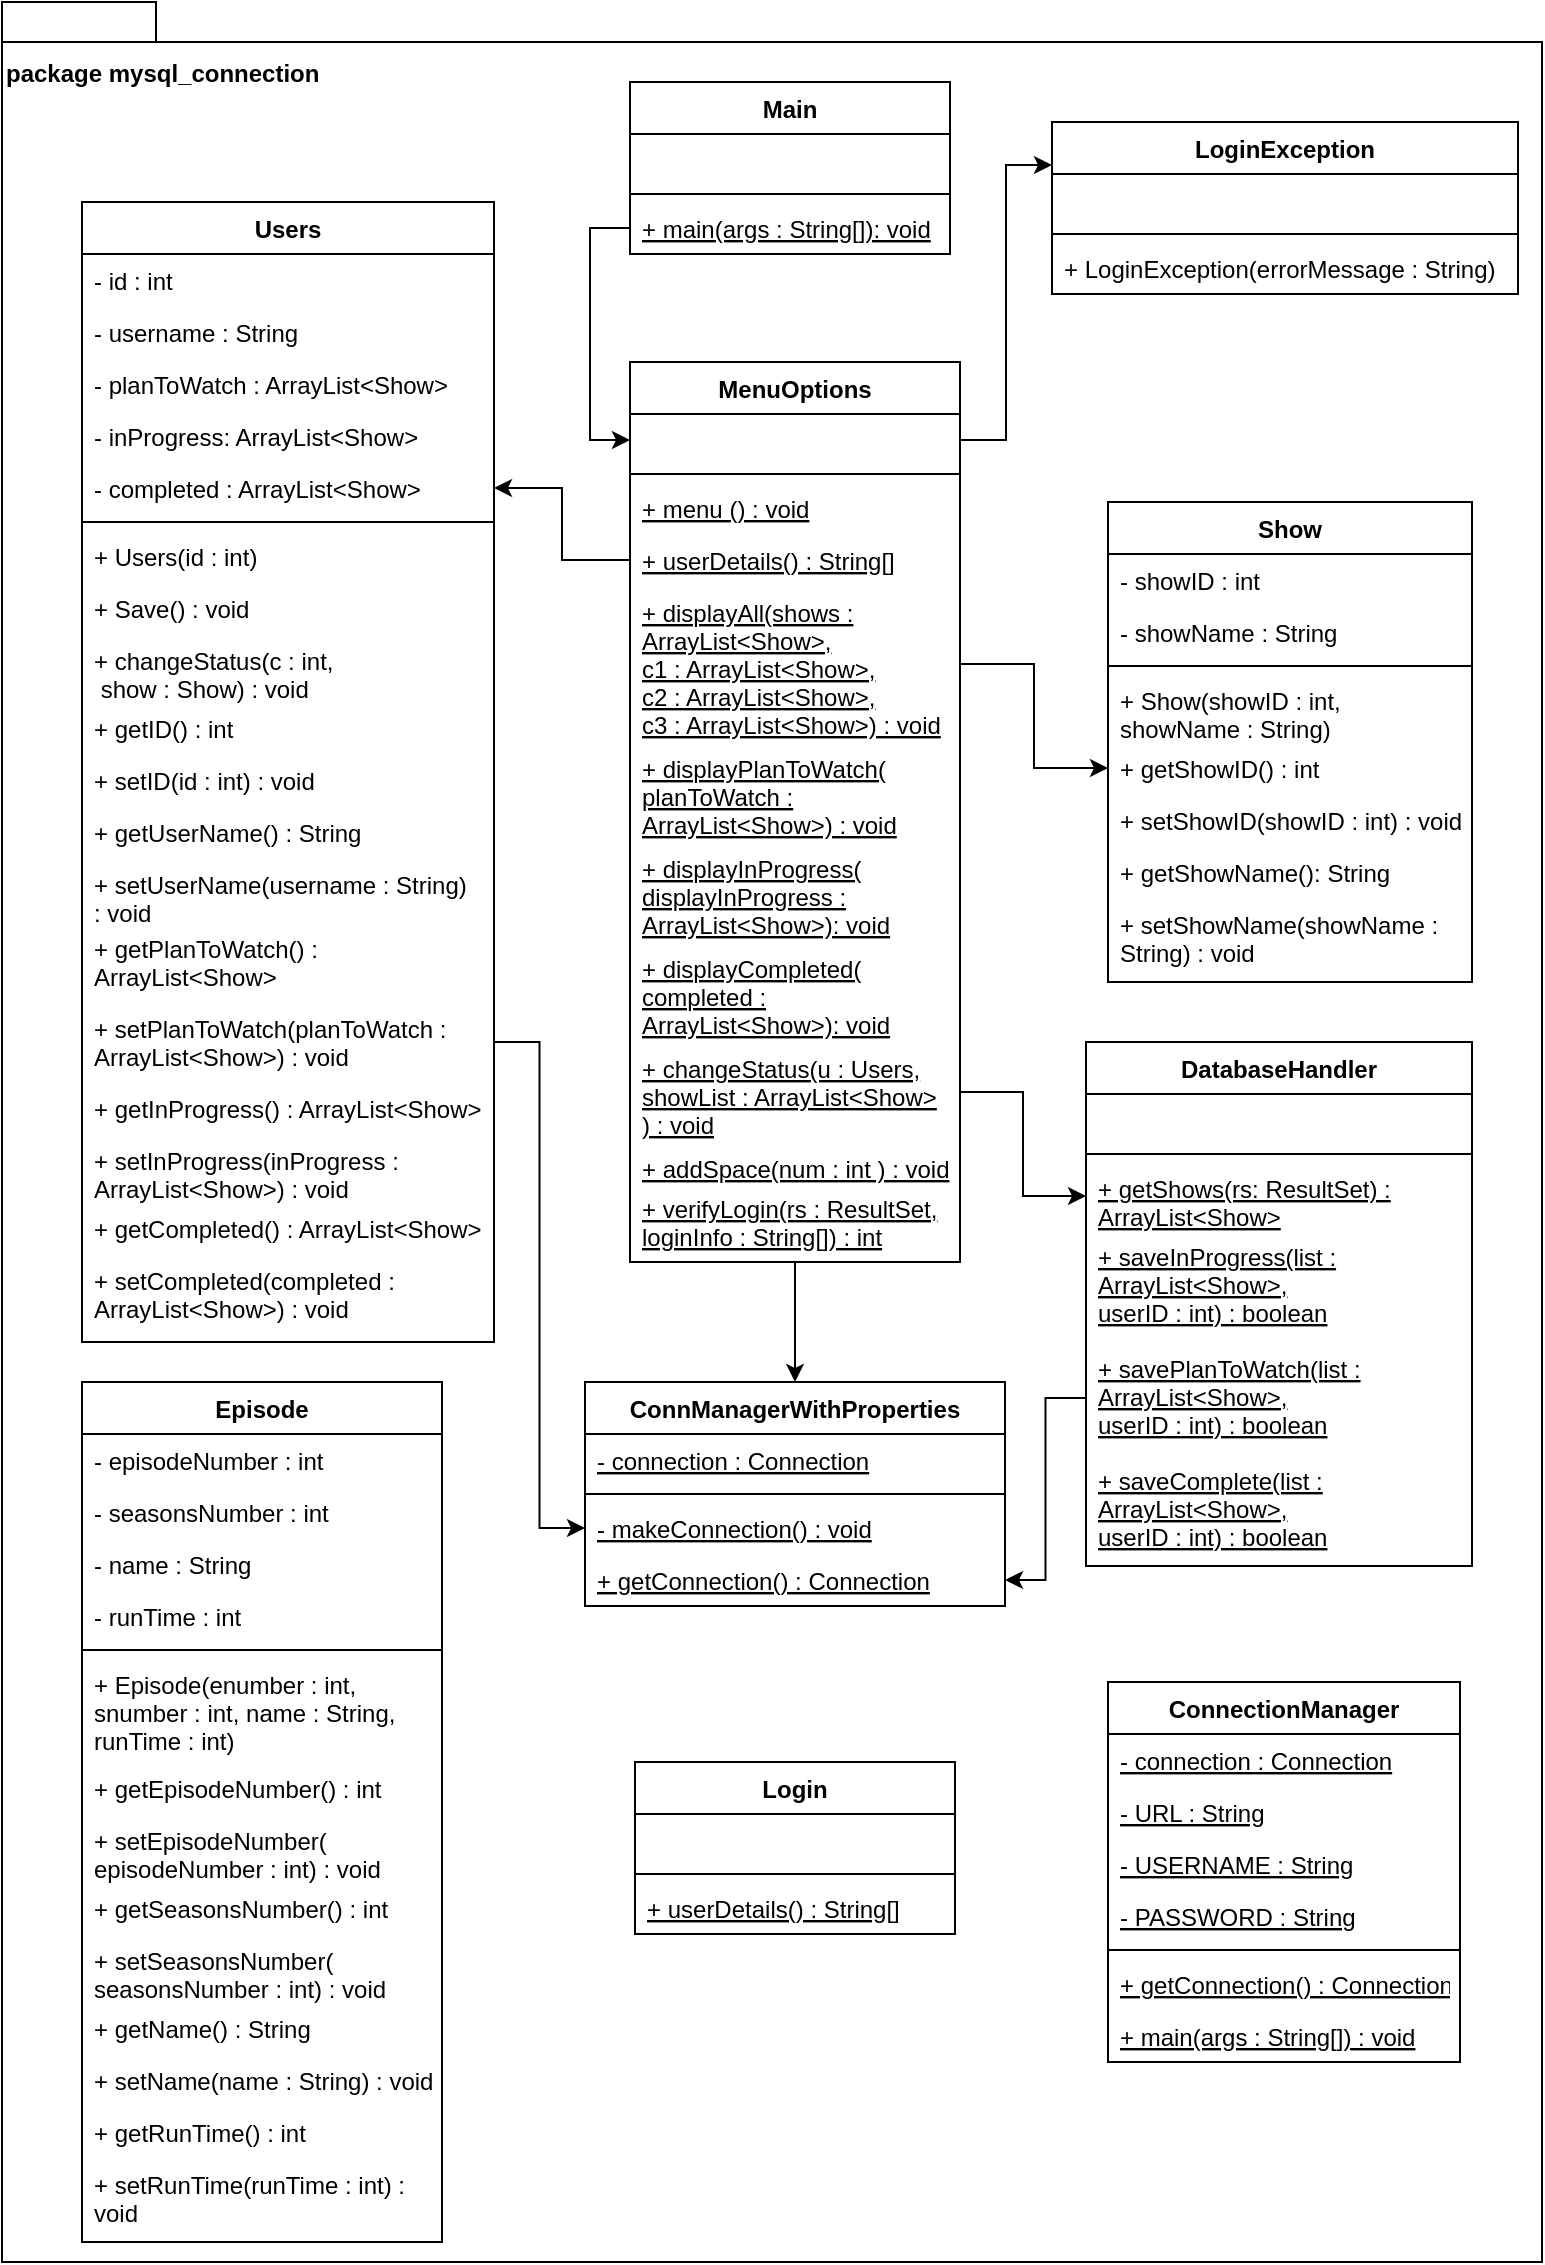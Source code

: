 <mxfile version="20.4.0" type="device"><diagram id="C5RBs43oDa-KdzZeNtuy" name="Page-1"><mxGraphModel dx="1422" dy="794" grid="1" gridSize="10" guides="1" tooltips="1" connect="1" arrows="1" fold="1" page="1" pageScale="1" pageWidth="827" pageHeight="1169" math="0" shadow="0"><root><mxCell id="WIyWlLk6GJQsqaUBKTNV-0"/><mxCell id="WIyWlLk6GJQsqaUBKTNV-1" parent="WIyWlLk6GJQsqaUBKTNV-0"/><mxCell id="7eXBuPdlgCIl68mizWrl-67" value="&lt;p style=&quot;line-height: 1.2;&quot;&gt;package mysql_connection&lt;/p&gt;" style="shape=folder;fontStyle=1;spacingTop=10;tabWidth=40;tabHeight=20;tabPosition=left;html=1;align=left;verticalAlign=top;" vertex="1" parent="WIyWlLk6GJQsqaUBKTNV-1"><mxGeometry x="20" width="770" height="1130" as="geometry"/></mxCell><mxCell id="7eXBuPdlgCIl68mizWrl-11" value="Main" style="swimlane;fontStyle=1;align=center;verticalAlign=top;childLayout=stackLayout;horizontal=1;startSize=26;horizontalStack=0;resizeParent=1;resizeParentMax=0;resizeLast=0;collapsible=1;marginBottom=0;" vertex="1" parent="WIyWlLk6GJQsqaUBKTNV-1"><mxGeometry x="334" y="40" width="160" height="86" as="geometry"/></mxCell><mxCell id="7eXBuPdlgCIl68mizWrl-12" value=" " style="text;strokeColor=none;fillColor=none;align=left;verticalAlign=top;spacingLeft=4;spacingRight=4;overflow=hidden;rotatable=0;points=[[0,0.5],[1,0.5]];portConstraint=eastwest;" vertex="1" parent="7eXBuPdlgCIl68mizWrl-11"><mxGeometry y="26" width="160" height="26" as="geometry"/></mxCell><mxCell id="7eXBuPdlgCIl68mizWrl-13" value="" style="line;strokeWidth=1;fillColor=none;align=left;verticalAlign=middle;spacingTop=-1;spacingLeft=3;spacingRight=3;rotatable=0;labelPosition=right;points=[];portConstraint=eastwest;strokeColor=inherit;" vertex="1" parent="7eXBuPdlgCIl68mizWrl-11"><mxGeometry y="52" width="160" height="8" as="geometry"/></mxCell><mxCell id="7eXBuPdlgCIl68mizWrl-14" value="+ main(args : String[]): void" style="text;strokeColor=none;fillColor=none;align=left;verticalAlign=top;spacingLeft=4;spacingRight=4;overflow=hidden;rotatable=0;points=[[0,0.5],[1,0.5]];portConstraint=eastwest;fontStyle=4" vertex="1" parent="7eXBuPdlgCIl68mizWrl-11"><mxGeometry y="60" width="160" height="26" as="geometry"/></mxCell><mxCell id="7eXBuPdlgCIl68mizWrl-128" value="" style="edgeStyle=orthogonalEdgeStyle;rounded=0;orthogonalLoop=1;jettySize=auto;html=1;entryX=0.5;entryY=0;entryDx=0;entryDy=0;" edge="1" parent="WIyWlLk6GJQsqaUBKTNV-1" source="7eXBuPdlgCIl68mizWrl-15" target="7eXBuPdlgCIl68mizWrl-27"><mxGeometry relative="1" as="geometry"/></mxCell><mxCell id="7eXBuPdlgCIl68mizWrl-15" value="MenuOptions" style="swimlane;fontStyle=1;align=center;verticalAlign=top;childLayout=stackLayout;horizontal=1;startSize=26;horizontalStack=0;resizeParent=1;resizeParentMax=0;resizeLast=0;collapsible=1;marginBottom=0;" vertex="1" parent="WIyWlLk6GJQsqaUBKTNV-1"><mxGeometry x="334" y="180" width="165" height="450" as="geometry"/></mxCell><mxCell id="7eXBuPdlgCIl68mizWrl-16" value=" " style="text;strokeColor=none;fillColor=none;align=left;verticalAlign=top;spacingLeft=4;spacingRight=4;overflow=hidden;rotatable=0;points=[[0,0.5],[1,0.5]];portConstraint=eastwest;" vertex="1" parent="7eXBuPdlgCIl68mizWrl-15"><mxGeometry y="26" width="165" height="26" as="geometry"/></mxCell><mxCell id="7eXBuPdlgCIl68mizWrl-17" value="" style="line;strokeWidth=1;fillColor=none;align=left;verticalAlign=middle;spacingTop=-1;spacingLeft=3;spacingRight=3;rotatable=0;labelPosition=right;points=[];portConstraint=eastwest;strokeColor=inherit;" vertex="1" parent="7eXBuPdlgCIl68mizWrl-15"><mxGeometry y="52" width="165" height="8" as="geometry"/></mxCell><mxCell id="7eXBuPdlgCIl68mizWrl-18" value="+ menu () : void" style="text;strokeColor=none;fillColor=none;align=left;verticalAlign=top;spacingLeft=4;spacingRight=4;overflow=hidden;rotatable=0;points=[[0,0.5],[1,0.5]];portConstraint=eastwest;fontStyle=4" vertex="1" parent="7eXBuPdlgCIl68mizWrl-15"><mxGeometry y="60" width="165" height="26" as="geometry"/></mxCell><mxCell id="7eXBuPdlgCIl68mizWrl-53" value="+ userDetails() : String[]" style="text;strokeColor=none;fillColor=none;align=left;verticalAlign=top;spacingLeft=4;spacingRight=4;overflow=hidden;rotatable=0;points=[[0,0.5],[1,0.5]];portConstraint=eastwest;fontStyle=4" vertex="1" parent="7eXBuPdlgCIl68mizWrl-15"><mxGeometry y="86" width="165" height="26" as="geometry"/></mxCell><mxCell id="7eXBuPdlgCIl68mizWrl-52" value="+ displayAll(shows : &#10;ArrayList&lt;Show&gt;,&#10;c1 : ArrayList&lt;Show&gt;,&#10;c2 : ArrayList&lt;Show&gt;,&#10;c3 : ArrayList&lt;Show&gt;) : void" style="text;strokeColor=none;fillColor=none;align=left;verticalAlign=top;spacingLeft=4;spacingRight=4;overflow=hidden;rotatable=0;points=[[0,0.5],[1,0.5]];portConstraint=eastwest;fontStyle=4" vertex="1" parent="7eXBuPdlgCIl68mizWrl-15"><mxGeometry y="112" width="165" height="78" as="geometry"/></mxCell><mxCell id="7eXBuPdlgCIl68mizWrl-58" value="+ displayPlanToWatch(&#10;planToWatch : &#10;ArrayList&lt;Show&gt;) : void" style="text;strokeColor=none;fillColor=none;align=left;verticalAlign=top;spacingLeft=4;spacingRight=4;overflow=hidden;rotatable=0;points=[[0,0.5],[1,0.5]];portConstraint=eastwest;fontStyle=4" vertex="1" parent="7eXBuPdlgCIl68mizWrl-15"><mxGeometry y="190" width="165" height="50" as="geometry"/></mxCell><mxCell id="7eXBuPdlgCIl68mizWrl-59" value="+ displayInProgress(&#10;displayInProgress :&#10;ArrayList&lt;Show&gt;): void" style="text;strokeColor=none;fillColor=none;align=left;verticalAlign=top;spacingLeft=4;spacingRight=4;overflow=hidden;rotatable=0;points=[[0,0.5],[1,0.5]];portConstraint=eastwest;fontStyle=4" vertex="1" parent="7eXBuPdlgCIl68mizWrl-15"><mxGeometry y="240" width="165" height="50" as="geometry"/></mxCell><mxCell id="7eXBuPdlgCIl68mizWrl-54" value="+ displayCompleted(&#10;completed : &#10;ArrayList&lt;Show&gt;): void" style="text;strokeColor=none;fillColor=none;align=left;verticalAlign=top;spacingLeft=4;spacingRight=4;overflow=hidden;rotatable=0;points=[[0,0.5],[1,0.5]];portConstraint=eastwest;fontStyle=4" vertex="1" parent="7eXBuPdlgCIl68mizWrl-15"><mxGeometry y="290" width="165" height="50" as="geometry"/></mxCell><mxCell id="7eXBuPdlgCIl68mizWrl-55" value="+ changeStatus(u : Users,&#10;showList : ArrayList&lt;Show&gt;&#10;) : void" style="text;strokeColor=none;fillColor=none;align=left;verticalAlign=top;spacingLeft=4;spacingRight=4;overflow=hidden;rotatable=0;points=[[0,0.5],[1,0.5]];portConstraint=eastwest;fontStyle=4" vertex="1" parent="7eXBuPdlgCIl68mizWrl-15"><mxGeometry y="340" width="165" height="50" as="geometry"/></mxCell><mxCell id="7eXBuPdlgCIl68mizWrl-56" value="+ addSpace(num : int ) : void" style="text;strokeColor=none;fillColor=none;align=left;verticalAlign=top;spacingLeft=4;spacingRight=4;overflow=hidden;rotatable=0;points=[[0,0.5],[1,0.5]];portConstraint=eastwest;fontStyle=4" vertex="1" parent="7eXBuPdlgCIl68mizWrl-15"><mxGeometry y="390" width="165" height="20" as="geometry"/></mxCell><mxCell id="7eXBuPdlgCIl68mizWrl-57" value="+ verifyLogin(rs : ResultSet,&#10;loginInfo : String[]) : int" style="text;strokeColor=none;fillColor=none;align=left;verticalAlign=top;spacingLeft=4;spacingRight=4;overflow=hidden;rotatable=0;points=[[0,0.5],[1,0.5]];portConstraint=eastwest;fontStyle=4" vertex="1" parent="7eXBuPdlgCIl68mizWrl-15"><mxGeometry y="410" width="165" height="40" as="geometry"/></mxCell><mxCell id="7eXBuPdlgCIl68mizWrl-19" value="Login" style="swimlane;fontStyle=1;align=center;verticalAlign=top;childLayout=stackLayout;horizontal=1;startSize=26;horizontalStack=0;resizeParent=1;resizeParentMax=0;resizeLast=0;collapsible=1;marginBottom=0;" vertex="1" parent="WIyWlLk6GJQsqaUBKTNV-1"><mxGeometry x="336.5" y="880" width="160" height="86" as="geometry"/></mxCell><mxCell id="7eXBuPdlgCIl68mizWrl-20" value=" " style="text;strokeColor=none;fillColor=none;align=left;verticalAlign=top;spacingLeft=4;spacingRight=4;overflow=hidden;rotatable=0;points=[[0,0.5],[1,0.5]];portConstraint=eastwest;" vertex="1" parent="7eXBuPdlgCIl68mizWrl-19"><mxGeometry y="26" width="160" height="26" as="geometry"/></mxCell><mxCell id="7eXBuPdlgCIl68mizWrl-21" value="" style="line;strokeWidth=1;fillColor=none;align=left;verticalAlign=middle;spacingTop=-1;spacingLeft=3;spacingRight=3;rotatable=0;labelPosition=right;points=[];portConstraint=eastwest;strokeColor=inherit;" vertex="1" parent="7eXBuPdlgCIl68mizWrl-19"><mxGeometry y="52" width="160" height="8" as="geometry"/></mxCell><mxCell id="7eXBuPdlgCIl68mizWrl-22" value="+ userDetails() : String[]" style="text;strokeColor=none;fillColor=none;align=left;verticalAlign=top;spacingLeft=4;spacingRight=4;overflow=hidden;rotatable=0;points=[[0,0.5],[1,0.5]];portConstraint=eastwest;fontStyle=4" vertex="1" parent="7eXBuPdlgCIl68mizWrl-19"><mxGeometry y="60" width="160" height="26" as="geometry"/></mxCell><mxCell id="7eXBuPdlgCIl68mizWrl-23" value="DatabaseHandler" style="swimlane;fontStyle=1;align=center;verticalAlign=top;childLayout=stackLayout;horizontal=1;startSize=26;horizontalStack=0;resizeParent=1;resizeParentMax=0;resizeLast=0;collapsible=1;marginBottom=0;" vertex="1" parent="WIyWlLk6GJQsqaUBKTNV-1"><mxGeometry x="562" y="520" width="193" height="262" as="geometry"/></mxCell><mxCell id="7eXBuPdlgCIl68mizWrl-24" value=" " style="text;strokeColor=none;fillColor=none;align=left;verticalAlign=top;spacingLeft=4;spacingRight=4;overflow=hidden;rotatable=0;points=[[0,0.5],[1,0.5]];portConstraint=eastwest;" vertex="1" parent="7eXBuPdlgCIl68mizWrl-23"><mxGeometry y="26" width="193" height="26" as="geometry"/></mxCell><mxCell id="7eXBuPdlgCIl68mizWrl-25" value="" style="line;strokeWidth=1;fillColor=none;align=left;verticalAlign=middle;spacingTop=-1;spacingLeft=3;spacingRight=3;rotatable=0;labelPosition=right;points=[];portConstraint=eastwest;strokeColor=inherit;" vertex="1" parent="7eXBuPdlgCIl68mizWrl-23"><mxGeometry y="52" width="193" height="8" as="geometry"/></mxCell><mxCell id="7eXBuPdlgCIl68mizWrl-26" value="+ getShows(rs: ResultSet) : &#10;ArrayList&lt;Show&gt;" style="text;strokeColor=none;fillColor=none;align=left;verticalAlign=top;spacingLeft=4;spacingRight=4;overflow=hidden;rotatable=0;points=[[0,0.5],[1,0.5]];portConstraint=eastwest;fontStyle=4" vertex="1" parent="7eXBuPdlgCIl68mizWrl-23"><mxGeometry y="60" width="193" height="34" as="geometry"/></mxCell><mxCell id="7eXBuPdlgCIl68mizWrl-64" value="+ saveInProgress(list : &#10;ArrayList&lt;Show&gt;,&#10;userID : int) : boolean" style="text;strokeColor=none;fillColor=none;align=left;verticalAlign=top;spacingLeft=4;spacingRight=4;overflow=hidden;rotatable=0;points=[[0,0.5],[1,0.5]];portConstraint=eastwest;fontStyle=4" vertex="1" parent="7eXBuPdlgCIl68mizWrl-23"><mxGeometry y="94" width="193" height="56" as="geometry"/></mxCell><mxCell id="7eXBuPdlgCIl68mizWrl-65" value="+ savePlanToWatch(list :&#10;ArrayList&lt;Show&gt;,&#10;userID : int) : boolean" style="text;strokeColor=none;fillColor=none;align=left;verticalAlign=top;spacingLeft=4;spacingRight=4;overflow=hidden;rotatable=0;points=[[0,0.5],[1,0.5]];portConstraint=eastwest;fontStyle=4" vertex="1" parent="7eXBuPdlgCIl68mizWrl-23"><mxGeometry y="150" width="193" height="56" as="geometry"/></mxCell><mxCell id="7eXBuPdlgCIl68mizWrl-66" value="+ saveComplete(list :&#10;ArrayList&lt;Show&gt;,&#10;userID : int) : boolean" style="text;strokeColor=none;fillColor=none;align=left;verticalAlign=top;spacingLeft=4;spacingRight=4;overflow=hidden;rotatable=0;points=[[0,0.5],[1,0.5]];portConstraint=eastwest;fontStyle=4" vertex="1" parent="7eXBuPdlgCIl68mizWrl-23"><mxGeometry y="206" width="193" height="56" as="geometry"/></mxCell><mxCell id="7eXBuPdlgCIl68mizWrl-27" value="ConnManagerWithProperties" style="swimlane;fontStyle=1;align=center;verticalAlign=top;childLayout=stackLayout;horizontal=1;startSize=26;horizontalStack=0;resizeParent=1;resizeParentMax=0;resizeLast=0;collapsible=1;marginBottom=0;" vertex="1" parent="WIyWlLk6GJQsqaUBKTNV-1"><mxGeometry x="311.5" y="690" width="210" height="112" as="geometry"><mxRectangle x="80" y="240" width="210" height="30" as="alternateBounds"/></mxGeometry></mxCell><mxCell id="7eXBuPdlgCIl68mizWrl-28" value="- connection : Connection" style="text;strokeColor=none;fillColor=none;align=left;verticalAlign=top;spacingLeft=4;spacingRight=4;overflow=hidden;rotatable=0;points=[[0,0.5],[1,0.5]];portConstraint=eastwest;fontStyle=4" vertex="1" parent="7eXBuPdlgCIl68mizWrl-27"><mxGeometry y="26" width="210" height="26" as="geometry"/></mxCell><mxCell id="7eXBuPdlgCIl68mizWrl-29" value="" style="line;strokeWidth=1;fillColor=none;align=left;verticalAlign=middle;spacingTop=-1;spacingLeft=3;spacingRight=3;rotatable=0;labelPosition=right;points=[];portConstraint=eastwest;strokeColor=inherit;" vertex="1" parent="7eXBuPdlgCIl68mizWrl-27"><mxGeometry y="52" width="210" height="8" as="geometry"/></mxCell><mxCell id="7eXBuPdlgCIl68mizWrl-30" value="- makeConnection() : void" style="text;strokeColor=none;fillColor=none;align=left;verticalAlign=top;spacingLeft=4;spacingRight=4;overflow=hidden;rotatable=0;points=[[0,0.5],[1,0.5]];portConstraint=eastwest;fontStyle=4" vertex="1" parent="7eXBuPdlgCIl68mizWrl-27"><mxGeometry y="60" width="210" height="26" as="geometry"/></mxCell><mxCell id="7eXBuPdlgCIl68mizWrl-72" value="+ getConnection() : Connection" style="text;strokeColor=none;fillColor=none;align=left;verticalAlign=top;spacingLeft=4;spacingRight=4;overflow=hidden;rotatable=0;points=[[0,0.5],[1,0.5]];portConstraint=eastwest;fontStyle=4" vertex="1" parent="7eXBuPdlgCIl68mizWrl-27"><mxGeometry y="86" width="210" height="26" as="geometry"/></mxCell><mxCell id="7eXBuPdlgCIl68mizWrl-31" value="Episode" style="swimlane;fontStyle=1;align=center;verticalAlign=top;childLayout=stackLayout;horizontal=1;startSize=26;horizontalStack=0;resizeParent=1;resizeParentMax=0;resizeLast=0;collapsible=1;marginBottom=0;" vertex="1" parent="WIyWlLk6GJQsqaUBKTNV-1"><mxGeometry x="60" y="690" width="180" height="430" as="geometry"/></mxCell><mxCell id="7eXBuPdlgCIl68mizWrl-32" value="- episodeNumber : int" style="text;strokeColor=none;fillColor=none;align=left;verticalAlign=top;spacingLeft=4;spacingRight=4;overflow=hidden;rotatable=0;points=[[0,0.5],[1,0.5]];portConstraint=eastwest;" vertex="1" parent="7eXBuPdlgCIl68mizWrl-31"><mxGeometry y="26" width="180" height="26" as="geometry"/></mxCell><mxCell id="7eXBuPdlgCIl68mizWrl-102" value="- seasonsNumber : int" style="text;strokeColor=none;fillColor=none;align=left;verticalAlign=top;spacingLeft=4;spacingRight=4;overflow=hidden;rotatable=0;points=[[0,0.5],[1,0.5]];portConstraint=eastwest;" vertex="1" parent="7eXBuPdlgCIl68mizWrl-31"><mxGeometry y="52" width="180" height="26" as="geometry"/></mxCell><mxCell id="7eXBuPdlgCIl68mizWrl-103" value="- name : String" style="text;strokeColor=none;fillColor=none;align=left;verticalAlign=top;spacingLeft=4;spacingRight=4;overflow=hidden;rotatable=0;points=[[0,0.5],[1,0.5]];portConstraint=eastwest;" vertex="1" parent="7eXBuPdlgCIl68mizWrl-31"><mxGeometry y="78" width="180" height="26" as="geometry"/></mxCell><mxCell id="7eXBuPdlgCIl68mizWrl-104" value="- runTime : int" style="text;strokeColor=none;fillColor=none;align=left;verticalAlign=top;spacingLeft=4;spacingRight=4;overflow=hidden;rotatable=0;points=[[0,0.5],[1,0.5]];portConstraint=eastwest;" vertex="1" parent="7eXBuPdlgCIl68mizWrl-31"><mxGeometry y="104" width="180" height="26" as="geometry"/></mxCell><mxCell id="7eXBuPdlgCIl68mizWrl-33" value="" style="line;strokeWidth=1;fillColor=none;align=left;verticalAlign=middle;spacingTop=-1;spacingLeft=3;spacingRight=3;rotatable=0;labelPosition=right;points=[];portConstraint=eastwest;strokeColor=inherit;" vertex="1" parent="7eXBuPdlgCIl68mizWrl-31"><mxGeometry y="130" width="180" height="8" as="geometry"/></mxCell><mxCell id="7eXBuPdlgCIl68mizWrl-34" value="+ Episode(enumber : int,&#10;snumber : int, name : String,&#10;runTime : int)" style="text;strokeColor=none;fillColor=none;align=left;verticalAlign=top;spacingLeft=4;spacingRight=4;overflow=hidden;rotatable=0;points=[[0,0.5],[1,0.5]];portConstraint=eastwest;" vertex="1" parent="7eXBuPdlgCIl68mizWrl-31"><mxGeometry y="138" width="180" height="52" as="geometry"/></mxCell><mxCell id="7eXBuPdlgCIl68mizWrl-106" value="+ getEpisodeNumber() : int" style="text;strokeColor=none;fillColor=none;align=left;verticalAlign=top;spacingLeft=4;spacingRight=4;overflow=hidden;rotatable=0;points=[[0,0.5],[1,0.5]];portConstraint=eastwest;" vertex="1" parent="7eXBuPdlgCIl68mizWrl-31"><mxGeometry y="190" width="180" height="26" as="geometry"/></mxCell><mxCell id="7eXBuPdlgCIl68mizWrl-107" value="+ setEpisodeNumber(&#10;episodeNumber : int) : void" style="text;strokeColor=none;fillColor=none;align=left;verticalAlign=top;spacingLeft=4;spacingRight=4;overflow=hidden;rotatable=0;points=[[0,0.5],[1,0.5]];portConstraint=eastwest;" vertex="1" parent="7eXBuPdlgCIl68mizWrl-31"><mxGeometry y="216" width="180" height="34" as="geometry"/></mxCell><mxCell id="7eXBuPdlgCIl68mizWrl-108" value="+ getSeasonsNumber() : int" style="text;strokeColor=none;fillColor=none;align=left;verticalAlign=top;spacingLeft=4;spacingRight=4;overflow=hidden;rotatable=0;points=[[0,0.5],[1,0.5]];portConstraint=eastwest;" vertex="1" parent="7eXBuPdlgCIl68mizWrl-31"><mxGeometry y="250" width="180" height="26" as="geometry"/></mxCell><mxCell id="7eXBuPdlgCIl68mizWrl-109" value="+ setSeasonsNumber(&#10;seasonsNumber : int) : void" style="text;strokeColor=none;fillColor=none;align=left;verticalAlign=top;spacingLeft=4;spacingRight=4;overflow=hidden;rotatable=0;points=[[0,0.5],[1,0.5]];portConstraint=eastwest;" vertex="1" parent="7eXBuPdlgCIl68mizWrl-31"><mxGeometry y="276" width="180" height="34" as="geometry"/></mxCell><mxCell id="7eXBuPdlgCIl68mizWrl-110" value="+ getName() : String" style="text;strokeColor=none;fillColor=none;align=left;verticalAlign=top;spacingLeft=4;spacingRight=4;overflow=hidden;rotatable=0;points=[[0,0.5],[1,0.5]];portConstraint=eastwest;" vertex="1" parent="7eXBuPdlgCIl68mizWrl-31"><mxGeometry y="310" width="180" height="26" as="geometry"/></mxCell><mxCell id="7eXBuPdlgCIl68mizWrl-111" value="+ setName(name : String) : void" style="text;strokeColor=none;fillColor=none;align=left;verticalAlign=top;spacingLeft=4;spacingRight=4;overflow=hidden;rotatable=0;points=[[0,0.5],[1,0.5]];portConstraint=eastwest;" vertex="1" parent="7eXBuPdlgCIl68mizWrl-31"><mxGeometry y="336" width="180" height="26" as="geometry"/></mxCell><mxCell id="7eXBuPdlgCIl68mizWrl-112" value="+ getRunTime() : int" style="text;strokeColor=none;fillColor=none;align=left;verticalAlign=top;spacingLeft=4;spacingRight=4;overflow=hidden;rotatable=0;points=[[0,0.5],[1,0.5]];portConstraint=eastwest;" vertex="1" parent="7eXBuPdlgCIl68mizWrl-31"><mxGeometry y="362" width="180" height="26" as="geometry"/></mxCell><mxCell id="7eXBuPdlgCIl68mizWrl-113" value="+ setRunTime(runTime : int) : &#10;void" style="text;strokeColor=none;fillColor=none;align=left;verticalAlign=top;spacingLeft=4;spacingRight=4;overflow=hidden;rotatable=0;points=[[0,0.5],[1,0.5]];portConstraint=eastwest;" vertex="1" parent="7eXBuPdlgCIl68mizWrl-31"><mxGeometry y="388" width="180" height="42" as="geometry"/></mxCell><mxCell id="7eXBuPdlgCIl68mizWrl-35" value="LoginException" style="swimlane;fontStyle=1;align=center;verticalAlign=top;childLayout=stackLayout;horizontal=1;startSize=26;horizontalStack=0;resizeParent=1;resizeParentMax=0;resizeLast=0;collapsible=1;marginBottom=0;" vertex="1" parent="WIyWlLk6GJQsqaUBKTNV-1"><mxGeometry x="545" y="60" width="233" height="86" as="geometry"/></mxCell><mxCell id="7eXBuPdlgCIl68mizWrl-36" value=" " style="text;strokeColor=none;fillColor=none;align=left;verticalAlign=top;spacingLeft=4;spacingRight=4;overflow=hidden;rotatable=0;points=[[0,0.5],[1,0.5]];portConstraint=eastwest;" vertex="1" parent="7eXBuPdlgCIl68mizWrl-35"><mxGeometry y="26" width="233" height="26" as="geometry"/></mxCell><mxCell id="7eXBuPdlgCIl68mizWrl-37" value="" style="line;strokeWidth=1;fillColor=none;align=left;verticalAlign=middle;spacingTop=-1;spacingLeft=3;spacingRight=3;rotatable=0;labelPosition=right;points=[];portConstraint=eastwest;strokeColor=inherit;" vertex="1" parent="7eXBuPdlgCIl68mizWrl-35"><mxGeometry y="52" width="233" height="8" as="geometry"/></mxCell><mxCell id="7eXBuPdlgCIl68mizWrl-38" value="+ LoginException(errorMessage : String)" style="text;strokeColor=none;fillColor=none;align=left;verticalAlign=top;spacingLeft=4;spacingRight=4;overflow=hidden;rotatable=0;points=[[0,0.5],[1,0.5]];portConstraint=eastwest;" vertex="1" parent="7eXBuPdlgCIl68mizWrl-35"><mxGeometry y="60" width="233" height="26" as="geometry"/></mxCell><mxCell id="7eXBuPdlgCIl68mizWrl-39" value="Users" style="swimlane;fontStyle=1;align=center;verticalAlign=top;childLayout=stackLayout;horizontal=1;startSize=26;horizontalStack=0;resizeParent=1;resizeParentMax=0;resizeLast=0;collapsible=1;marginBottom=0;" vertex="1" parent="WIyWlLk6GJQsqaUBKTNV-1"><mxGeometry x="60" y="100" width="206" height="570" as="geometry"/></mxCell><mxCell id="7eXBuPdlgCIl68mizWrl-40" value="- id : int" style="text;strokeColor=none;fillColor=none;align=left;verticalAlign=top;spacingLeft=4;spacingRight=4;overflow=hidden;rotatable=0;points=[[0,0.5],[1,0.5]];portConstraint=eastwest;" vertex="1" parent="7eXBuPdlgCIl68mizWrl-39"><mxGeometry y="26" width="206" height="26" as="geometry"/></mxCell><mxCell id="7eXBuPdlgCIl68mizWrl-84" value="- username : String" style="text;strokeColor=none;fillColor=none;align=left;verticalAlign=top;spacingLeft=4;spacingRight=4;overflow=hidden;rotatable=0;points=[[0,0.5],[1,0.5]];portConstraint=eastwest;" vertex="1" parent="7eXBuPdlgCIl68mizWrl-39"><mxGeometry y="52" width="206" height="26" as="geometry"/></mxCell><mxCell id="7eXBuPdlgCIl68mizWrl-85" value="- planToWatch : ArrayList&lt;Show&gt;" style="text;strokeColor=none;fillColor=none;align=left;verticalAlign=top;spacingLeft=4;spacingRight=4;overflow=hidden;rotatable=0;points=[[0,0.5],[1,0.5]];portConstraint=eastwest;" vertex="1" parent="7eXBuPdlgCIl68mizWrl-39"><mxGeometry y="78" width="206" height="26" as="geometry"/></mxCell><mxCell id="7eXBuPdlgCIl68mizWrl-86" value="- inProgress: ArrayList&lt;Show&gt;" style="text;strokeColor=none;fillColor=none;align=left;verticalAlign=top;spacingLeft=4;spacingRight=4;overflow=hidden;rotatable=0;points=[[0,0.5],[1,0.5]];portConstraint=eastwest;" vertex="1" parent="7eXBuPdlgCIl68mizWrl-39"><mxGeometry y="104" width="206" height="26" as="geometry"/></mxCell><mxCell id="7eXBuPdlgCIl68mizWrl-87" value="- completed : ArrayList&lt;Show&gt;" style="text;strokeColor=none;fillColor=none;align=left;verticalAlign=top;spacingLeft=4;spacingRight=4;overflow=hidden;rotatable=0;points=[[0,0.5],[1,0.5]];portConstraint=eastwest;" vertex="1" parent="7eXBuPdlgCIl68mizWrl-39"><mxGeometry y="130" width="206" height="26" as="geometry"/></mxCell><mxCell id="7eXBuPdlgCIl68mizWrl-41" value="" style="line;strokeWidth=1;fillColor=none;align=left;verticalAlign=middle;spacingTop=-1;spacingLeft=3;spacingRight=3;rotatable=0;labelPosition=right;points=[];portConstraint=eastwest;strokeColor=inherit;" vertex="1" parent="7eXBuPdlgCIl68mizWrl-39"><mxGeometry y="156" width="206" height="8" as="geometry"/></mxCell><mxCell id="7eXBuPdlgCIl68mizWrl-42" value="+ Users(id : int)" style="text;strokeColor=none;fillColor=none;align=left;verticalAlign=top;spacingLeft=4;spacingRight=4;overflow=hidden;rotatable=0;points=[[0,0.5],[1,0.5]];portConstraint=eastwest;" vertex="1" parent="7eXBuPdlgCIl68mizWrl-39"><mxGeometry y="164" width="206" height="26" as="geometry"/></mxCell><mxCell id="7eXBuPdlgCIl68mizWrl-88" value="+ Save() : void" style="text;strokeColor=none;fillColor=none;align=left;verticalAlign=top;spacingLeft=4;spacingRight=4;overflow=hidden;rotatable=0;points=[[0,0.5],[1,0.5]];portConstraint=eastwest;" vertex="1" parent="7eXBuPdlgCIl68mizWrl-39"><mxGeometry y="190" width="206" height="26" as="geometry"/></mxCell><mxCell id="7eXBuPdlgCIl68mizWrl-89" value="+ changeStatus(c : int,&#10; show : Show) : void" style="text;strokeColor=none;fillColor=none;align=left;verticalAlign=top;spacingLeft=4;spacingRight=4;overflow=hidden;rotatable=0;points=[[0,0.5],[1,0.5]];portConstraint=eastwest;" vertex="1" parent="7eXBuPdlgCIl68mizWrl-39"><mxGeometry y="216" width="206" height="34" as="geometry"/></mxCell><mxCell id="7eXBuPdlgCIl68mizWrl-90" value="+ getID() : int" style="text;strokeColor=none;fillColor=none;align=left;verticalAlign=top;spacingLeft=4;spacingRight=4;overflow=hidden;rotatable=0;points=[[0,0.5],[1,0.5]];portConstraint=eastwest;" vertex="1" parent="7eXBuPdlgCIl68mizWrl-39"><mxGeometry y="250" width="206" height="26" as="geometry"/></mxCell><mxCell id="7eXBuPdlgCIl68mizWrl-91" value="+ setID(id : int) : void" style="text;strokeColor=none;fillColor=none;align=left;verticalAlign=top;spacingLeft=4;spacingRight=4;overflow=hidden;rotatable=0;points=[[0,0.5],[1,0.5]];portConstraint=eastwest;" vertex="1" parent="7eXBuPdlgCIl68mizWrl-39"><mxGeometry y="276" width="206" height="26" as="geometry"/></mxCell><mxCell id="7eXBuPdlgCIl68mizWrl-92" value="+ getUserName() : String" style="text;strokeColor=none;fillColor=none;align=left;verticalAlign=top;spacingLeft=4;spacingRight=4;overflow=hidden;rotatable=0;points=[[0,0.5],[1,0.5]];portConstraint=eastwest;" vertex="1" parent="7eXBuPdlgCIl68mizWrl-39"><mxGeometry y="302" width="206" height="26" as="geometry"/></mxCell><mxCell id="7eXBuPdlgCIl68mizWrl-93" value="+ setUserName(username : String) &#10;: void" style="text;strokeColor=none;fillColor=none;align=left;verticalAlign=top;spacingLeft=4;spacingRight=4;overflow=hidden;rotatable=0;points=[[0,0.5],[1,0.5]];portConstraint=eastwest;" vertex="1" parent="7eXBuPdlgCIl68mizWrl-39"><mxGeometry y="328" width="206" height="32" as="geometry"/></mxCell><mxCell id="7eXBuPdlgCIl68mizWrl-94" value="+ getPlanToWatch() : &#10;ArrayList&lt;Show&gt;" style="text;strokeColor=none;fillColor=none;align=left;verticalAlign=top;spacingLeft=4;spacingRight=4;overflow=hidden;rotatable=0;points=[[0,0.5],[1,0.5]];portConstraint=eastwest;" vertex="1" parent="7eXBuPdlgCIl68mizWrl-39"><mxGeometry y="360" width="206" height="40" as="geometry"/></mxCell><mxCell id="7eXBuPdlgCIl68mizWrl-95" value="+ setPlanToWatch(planToWatch : &#10;ArrayList&lt;Show&gt;) : void" style="text;strokeColor=none;fillColor=none;align=left;verticalAlign=top;spacingLeft=4;spacingRight=4;overflow=hidden;rotatable=0;points=[[0,0.5],[1,0.5]];portConstraint=eastwest;" vertex="1" parent="7eXBuPdlgCIl68mizWrl-39"><mxGeometry y="400" width="206" height="40" as="geometry"/></mxCell><mxCell id="7eXBuPdlgCIl68mizWrl-96" value="+ getInProgress() : ArrayList&lt;Show&gt;" style="text;strokeColor=none;fillColor=none;align=left;verticalAlign=top;spacingLeft=4;spacingRight=4;overflow=hidden;rotatable=0;points=[[0,0.5],[1,0.5]];portConstraint=eastwest;" vertex="1" parent="7eXBuPdlgCIl68mizWrl-39"><mxGeometry y="440" width="206" height="26" as="geometry"/></mxCell><mxCell id="7eXBuPdlgCIl68mizWrl-97" value="+ setInProgress(inProgress : &#10;ArrayList&lt;Show&gt;) : void" style="text;strokeColor=none;fillColor=none;align=left;verticalAlign=top;spacingLeft=4;spacingRight=4;overflow=hidden;rotatable=0;points=[[0,0.5],[1,0.5]];portConstraint=eastwest;" vertex="1" parent="7eXBuPdlgCIl68mizWrl-39"><mxGeometry y="466" width="206" height="34" as="geometry"/></mxCell><mxCell id="7eXBuPdlgCIl68mizWrl-98" value="+ getCompleted() : ArrayList&lt;Show&gt;" style="text;strokeColor=none;fillColor=none;align=left;verticalAlign=top;spacingLeft=4;spacingRight=4;overflow=hidden;rotatable=0;points=[[0,0.5],[1,0.5]];portConstraint=eastwest;" vertex="1" parent="7eXBuPdlgCIl68mizWrl-39"><mxGeometry y="500" width="206" height="26" as="geometry"/></mxCell><mxCell id="7eXBuPdlgCIl68mizWrl-99" value="+ setCompleted(completed : &#10;ArrayList&lt;Show&gt;) : void" style="text;strokeColor=none;fillColor=none;align=left;verticalAlign=top;spacingLeft=4;spacingRight=4;overflow=hidden;rotatable=0;points=[[0,0.5],[1,0.5]];portConstraint=eastwest;" vertex="1" parent="7eXBuPdlgCIl68mizWrl-39"><mxGeometry y="526" width="206" height="44" as="geometry"/></mxCell><mxCell id="7eXBuPdlgCIl68mizWrl-43" value="Show" style="swimlane;fontStyle=1;align=center;verticalAlign=top;childLayout=stackLayout;horizontal=1;startSize=26;horizontalStack=0;resizeParent=1;resizeParentMax=0;resizeLast=0;collapsible=1;marginBottom=0;" vertex="1" parent="WIyWlLk6GJQsqaUBKTNV-1"><mxGeometry x="573" y="250" width="182" height="240" as="geometry"/></mxCell><mxCell id="7eXBuPdlgCIl68mizWrl-73" value="- showID : int" style="text;strokeColor=none;fillColor=none;align=left;verticalAlign=top;spacingLeft=4;spacingRight=4;overflow=hidden;rotatable=0;points=[[0,0.5],[1,0.5]];portConstraint=eastwest;" vertex="1" parent="7eXBuPdlgCIl68mizWrl-43"><mxGeometry y="26" width="182" height="26" as="geometry"/></mxCell><mxCell id="7eXBuPdlgCIl68mizWrl-74" value="- showName : String" style="text;strokeColor=none;fillColor=none;align=left;verticalAlign=top;spacingLeft=4;spacingRight=4;overflow=hidden;rotatable=0;points=[[0,0.5],[1,0.5]];portConstraint=eastwest;" vertex="1" parent="7eXBuPdlgCIl68mizWrl-43"><mxGeometry y="52" width="182" height="26" as="geometry"/></mxCell><mxCell id="7eXBuPdlgCIl68mizWrl-45" value="" style="line;strokeWidth=1;fillColor=none;align=left;verticalAlign=middle;spacingTop=-1;spacingLeft=3;spacingRight=3;rotatable=0;labelPosition=right;points=[];portConstraint=eastwest;strokeColor=inherit;" vertex="1" parent="7eXBuPdlgCIl68mizWrl-43"><mxGeometry y="78" width="182" height="8" as="geometry"/></mxCell><mxCell id="7eXBuPdlgCIl68mizWrl-46" value="+ Show(showID : int,&#10;showName : String) " style="text;strokeColor=none;fillColor=none;align=left;verticalAlign=top;spacingLeft=4;spacingRight=4;overflow=hidden;rotatable=0;points=[[0,0.5],[1,0.5]];portConstraint=eastwest;" vertex="1" parent="7eXBuPdlgCIl68mizWrl-43"><mxGeometry y="86" width="182" height="34" as="geometry"/></mxCell><mxCell id="7eXBuPdlgCIl68mizWrl-75" value="+ getShowID() : int" style="text;strokeColor=none;fillColor=none;align=left;verticalAlign=top;spacingLeft=4;spacingRight=4;overflow=hidden;rotatable=0;points=[[0,0.5],[1,0.5]];portConstraint=eastwest;" vertex="1" parent="7eXBuPdlgCIl68mizWrl-43"><mxGeometry y="120" width="182" height="26" as="geometry"/></mxCell><mxCell id="7eXBuPdlgCIl68mizWrl-76" value="+ setShowID(showID : int) : void" style="text;strokeColor=none;fillColor=none;align=left;verticalAlign=top;spacingLeft=4;spacingRight=4;overflow=hidden;rotatable=0;points=[[0,0.5],[1,0.5]];portConstraint=eastwest;" vertex="1" parent="7eXBuPdlgCIl68mizWrl-43"><mxGeometry y="146" width="182" height="26" as="geometry"/></mxCell><mxCell id="7eXBuPdlgCIl68mizWrl-77" value="+ getShowName(): String" style="text;strokeColor=none;fillColor=none;align=left;verticalAlign=top;spacingLeft=4;spacingRight=4;overflow=hidden;rotatable=0;points=[[0,0.5],[1,0.5]];portConstraint=eastwest;" vertex="1" parent="7eXBuPdlgCIl68mizWrl-43"><mxGeometry y="172" width="182" height="26" as="geometry"/></mxCell><mxCell id="7eXBuPdlgCIl68mizWrl-78" value="+ setShowName(showName : &#10;String) : void" style="text;strokeColor=none;fillColor=none;align=left;verticalAlign=top;spacingLeft=4;spacingRight=4;overflow=hidden;rotatable=0;points=[[0,0.5],[1,0.5]];portConstraint=eastwest;" vertex="1" parent="7eXBuPdlgCIl68mizWrl-43"><mxGeometry y="198" width="182" height="42" as="geometry"/></mxCell><mxCell id="7eXBuPdlgCIl68mizWrl-47" value="ConnectionManager" style="swimlane;fontStyle=1;align=center;verticalAlign=top;childLayout=stackLayout;horizontal=1;startSize=26;horizontalStack=0;resizeParent=1;resizeParentMax=0;resizeLast=0;collapsible=1;marginBottom=0;" vertex="1" parent="WIyWlLk6GJQsqaUBKTNV-1"><mxGeometry x="573" y="840" width="176" height="190" as="geometry"/></mxCell><mxCell id="7eXBuPdlgCIl68mizWrl-48" value="- connection : Connection" style="text;strokeColor=none;fillColor=none;align=left;verticalAlign=top;spacingLeft=4;spacingRight=4;overflow=hidden;rotatable=0;points=[[0,0.5],[1,0.5]];portConstraint=eastwest;fontStyle=4" vertex="1" parent="7eXBuPdlgCIl68mizWrl-47"><mxGeometry y="26" width="176" height="26" as="geometry"/></mxCell><mxCell id="7eXBuPdlgCIl68mizWrl-68" value="- URL : String" style="text;strokeColor=none;fillColor=none;align=left;verticalAlign=top;spacingLeft=4;spacingRight=4;overflow=hidden;rotatable=0;points=[[0,0.5],[1,0.5]];portConstraint=eastwest;fontStyle=4" vertex="1" parent="7eXBuPdlgCIl68mizWrl-47"><mxGeometry y="52" width="176" height="26" as="geometry"/></mxCell><mxCell id="7eXBuPdlgCIl68mizWrl-69" value="- USERNAME : String" style="text;strokeColor=none;fillColor=none;align=left;verticalAlign=top;spacingLeft=4;spacingRight=4;overflow=hidden;rotatable=0;points=[[0,0.5],[1,0.5]];portConstraint=eastwest;fontStyle=4" vertex="1" parent="7eXBuPdlgCIl68mizWrl-47"><mxGeometry y="78" width="176" height="26" as="geometry"/></mxCell><mxCell id="7eXBuPdlgCIl68mizWrl-70" value="- PASSWORD : String" style="text;strokeColor=none;fillColor=none;align=left;verticalAlign=top;spacingLeft=4;spacingRight=4;overflow=hidden;rotatable=0;points=[[0,0.5],[1,0.5]];portConstraint=eastwest;fontStyle=4" vertex="1" parent="7eXBuPdlgCIl68mizWrl-47"><mxGeometry y="104" width="176" height="26" as="geometry"/></mxCell><mxCell id="7eXBuPdlgCIl68mizWrl-49" value="" style="line;strokeWidth=1;fillColor=none;align=left;verticalAlign=middle;spacingTop=-1;spacingLeft=3;spacingRight=3;rotatable=0;labelPosition=right;points=[];portConstraint=eastwest;strokeColor=inherit;fontStyle=4" vertex="1" parent="7eXBuPdlgCIl68mizWrl-47"><mxGeometry y="130" width="176" height="8" as="geometry"/></mxCell><mxCell id="7eXBuPdlgCIl68mizWrl-50" value="+ getConnection() : Connection" style="text;strokeColor=none;fillColor=none;align=left;verticalAlign=top;spacingLeft=4;spacingRight=4;overflow=hidden;rotatable=0;points=[[0,0.5],[1,0.5]];portConstraint=eastwest;fontStyle=4" vertex="1" parent="7eXBuPdlgCIl68mizWrl-47"><mxGeometry y="138" width="176" height="26" as="geometry"/></mxCell><mxCell id="7eXBuPdlgCIl68mizWrl-71" value="+ main(args : String[]) : void" style="text;strokeColor=none;fillColor=none;align=left;verticalAlign=top;spacingLeft=4;spacingRight=4;overflow=hidden;rotatable=0;points=[[0,0.5],[1,0.5]];portConstraint=eastwest;fontStyle=4" vertex="1" parent="7eXBuPdlgCIl68mizWrl-47"><mxGeometry y="164" width="176" height="26" as="geometry"/></mxCell><mxCell id="7eXBuPdlgCIl68mizWrl-115" value="" style="edgeStyle=orthogonalEdgeStyle;rounded=0;orthogonalLoop=1;jettySize=auto;html=1;" edge="1" parent="WIyWlLk6GJQsqaUBKTNV-1" source="7eXBuPdlgCIl68mizWrl-95" target="7eXBuPdlgCIl68mizWrl-30"><mxGeometry relative="1" as="geometry"/></mxCell><mxCell id="7eXBuPdlgCIl68mizWrl-120" value="" style="edgeStyle=orthogonalEdgeStyle;rounded=0;orthogonalLoop=1;jettySize=auto;html=1;" edge="1" parent="WIyWlLk6GJQsqaUBKTNV-1" source="7eXBuPdlgCIl68mizWrl-52" target="7eXBuPdlgCIl68mizWrl-75"><mxGeometry relative="1" as="geometry"/></mxCell><mxCell id="7eXBuPdlgCIl68mizWrl-121" value="" style="edgeStyle=orthogonalEdgeStyle;rounded=0;orthogonalLoop=1;jettySize=auto;html=1;" edge="1" parent="WIyWlLk6GJQsqaUBKTNV-1" source="7eXBuPdlgCIl68mizWrl-55" target="7eXBuPdlgCIl68mizWrl-26"><mxGeometry relative="1" as="geometry"/></mxCell><mxCell id="7eXBuPdlgCIl68mizWrl-123" style="edgeStyle=orthogonalEdgeStyle;rounded=0;orthogonalLoop=1;jettySize=auto;html=1;exitX=0;exitY=0.5;exitDx=0;exitDy=0;entryX=0;entryY=0.5;entryDx=0;entryDy=0;" edge="1" parent="WIyWlLk6GJQsqaUBKTNV-1" source="7eXBuPdlgCIl68mizWrl-14" target="7eXBuPdlgCIl68mizWrl-16"><mxGeometry relative="1" as="geometry"/></mxCell><mxCell id="7eXBuPdlgCIl68mizWrl-124" style="edgeStyle=orthogonalEdgeStyle;rounded=0;orthogonalLoop=1;jettySize=auto;html=1;exitX=1;exitY=0.5;exitDx=0;exitDy=0;entryX=0;entryY=0.25;entryDx=0;entryDy=0;" edge="1" parent="WIyWlLk6GJQsqaUBKTNV-1" source="7eXBuPdlgCIl68mizWrl-16" target="7eXBuPdlgCIl68mizWrl-35"><mxGeometry relative="1" as="geometry"/></mxCell><mxCell id="7eXBuPdlgCIl68mizWrl-125" style="edgeStyle=orthogonalEdgeStyle;rounded=0;orthogonalLoop=1;jettySize=auto;html=1;exitX=0;exitY=0.5;exitDx=0;exitDy=0;entryX=1;entryY=0.5;entryDx=0;entryDy=0;" edge="1" parent="WIyWlLk6GJQsqaUBKTNV-1" source="7eXBuPdlgCIl68mizWrl-53" target="7eXBuPdlgCIl68mizWrl-87"><mxGeometry relative="1" as="geometry"/></mxCell><mxCell id="7eXBuPdlgCIl68mizWrl-126" value="" style="edgeStyle=orthogonalEdgeStyle;rounded=0;orthogonalLoop=1;jettySize=auto;html=1;" edge="1" parent="WIyWlLk6GJQsqaUBKTNV-1" source="7eXBuPdlgCIl68mizWrl-65" target="7eXBuPdlgCIl68mizWrl-72"><mxGeometry relative="1" as="geometry"/></mxCell></root></mxGraphModel></diagram></mxfile>